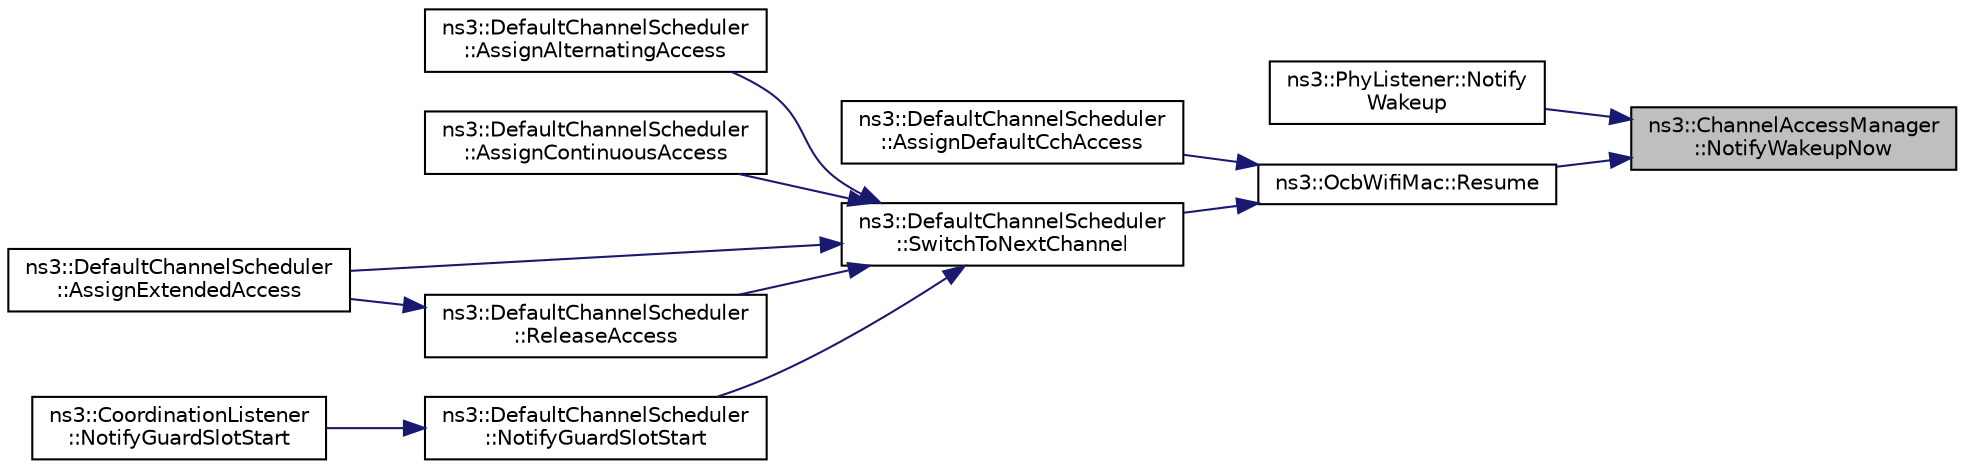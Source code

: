 digraph "ns3::ChannelAccessManager::NotifyWakeupNow"
{
 // LATEX_PDF_SIZE
  edge [fontname="Helvetica",fontsize="10",labelfontname="Helvetica",labelfontsize="10"];
  node [fontname="Helvetica",fontsize="10",shape=record];
  rankdir="RL";
  Node1 [label="ns3::ChannelAccessManager\l::NotifyWakeupNow",height=0.2,width=0.4,color="black", fillcolor="grey75", style="filled", fontcolor="black",tooltip="Notify the Txop that the device has been resumed from sleep mode."];
  Node1 -> Node2 [dir="back",color="midnightblue",fontsize="10",style="solid",fontname="Helvetica"];
  Node2 [label="ns3::PhyListener::Notify\lWakeup",height=0.2,width=0.4,color="black", fillcolor="white", style="filled",URL="$classns3_1_1_phy_listener.html#a8c97d1059902d38919ad501a3243f31a",tooltip="Notify listeners that we woke up."];
  Node1 -> Node3 [dir="back",color="midnightblue",fontsize="10",style="solid",fontname="Helvetica"];
  Node3 [label="ns3::OcbWifiMac::Resume",height=0.2,width=0.4,color="black", fillcolor="white", style="filled",URL="$classns3_1_1_ocb_wifi_mac.html#aee8907d49aac54ae17ca13cde9f8e844",tooltip="To support MAC extension for multiple channel operation, Resume the activity of suspended MAC entity."];
  Node3 -> Node4 [dir="back",color="midnightblue",fontsize="10",style="solid",fontname="Helvetica"];
  Node4 [label="ns3::DefaultChannelScheduler\l::AssignDefaultCchAccess",height=0.2,width=0.4,color="black", fillcolor="white", style="filled",URL="$classns3_1_1_default_channel_scheduler.html#a04e74683a8fce5f193b3c1f948c73bb9",tooltip="This method will assign default CCH access for CCH."];
  Node3 -> Node5 [dir="back",color="midnightblue",fontsize="10",style="solid",fontname="Helvetica"];
  Node5 [label="ns3::DefaultChannelScheduler\l::SwitchToNextChannel",height=0.2,width=0.4,color="black", fillcolor="white", style="filled",URL="$classns3_1_1_default_channel_scheduler.html#a661fb5bfff90527fa4be59820ccf8bdf",tooltip=" "];
  Node5 -> Node6 [dir="back",color="midnightblue",fontsize="10",style="solid",fontname="Helvetica"];
  Node6 [label="ns3::DefaultChannelScheduler\l::AssignAlternatingAccess",height=0.2,width=0.4,color="black", fillcolor="white", style="filled",URL="$classns3_1_1_default_channel_scheduler.html#a8de51ae89df5a36d8a71f921d87b39ca",tooltip=" "];
  Node5 -> Node7 [dir="back",color="midnightblue",fontsize="10",style="solid",fontname="Helvetica"];
  Node7 [label="ns3::DefaultChannelScheduler\l::AssignContinuousAccess",height=0.2,width=0.4,color="black", fillcolor="white", style="filled",URL="$classns3_1_1_default_channel_scheduler.html#aa693aed997fedf77fdbbb70ba862f887",tooltip=" "];
  Node5 -> Node8 [dir="back",color="midnightblue",fontsize="10",style="solid",fontname="Helvetica"];
  Node8 [label="ns3::DefaultChannelScheduler\l::AssignExtendedAccess",height=0.2,width=0.4,color="black", fillcolor="white", style="filled",URL="$classns3_1_1_default_channel_scheduler.html#ac04d88e86b56d56681145dfb16b7cbeb",tooltip=" "];
  Node5 -> Node9 [dir="back",color="midnightblue",fontsize="10",style="solid",fontname="Helvetica"];
  Node9 [label="ns3::DefaultChannelScheduler\l::NotifyGuardSlotStart",height=0.2,width=0.4,color="black", fillcolor="white", style="filled",URL="$classns3_1_1_default_channel_scheduler.html#a4a5636f25d5a17387bc5b40a094fb92e",tooltip="Notify guard slot start."];
  Node9 -> Node10 [dir="back",color="midnightblue",fontsize="10",style="solid",fontname="Helvetica"];
  Node10 [label="ns3::CoordinationListener\l::NotifyGuardSlotStart",height=0.2,width=0.4,color="black", fillcolor="white", style="filled",URL="$classns3_1_1_coordination_listener.html#aabcf712cd90eee208ce4007298e0e833",tooltip=" "];
  Node5 -> Node11 [dir="back",color="midnightblue",fontsize="10",style="solid",fontname="Helvetica"];
  Node11 [label="ns3::DefaultChannelScheduler\l::ReleaseAccess",height=0.2,width=0.4,color="black", fillcolor="white", style="filled",URL="$classns3_1_1_default_channel_scheduler.html#af9ec39655871dbbc5f07bfe5f326ec53",tooltip=" "];
  Node11 -> Node8 [dir="back",color="midnightblue",fontsize="10",style="solid",fontname="Helvetica"];
}
